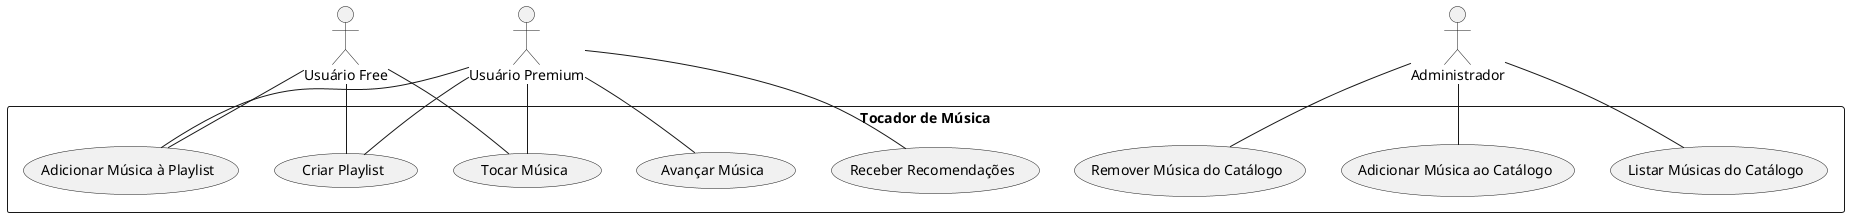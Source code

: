 @startuml
actor "Usuário Free" as Free
actor "Usuário Premium" as Premium
actor "Administrador" as Admin

rectangle "Tocador de Música" {
    usecase "Criar Playlist" as U1
    usecase "Adicionar Música à Playlist" as U2
    usecase "Tocar Música" as U3
    usecase "Avançar Música" as U4
    usecase "Receber Recomendações" as U5
    usecase "Adicionar Música ao Catálogo" as U6
    usecase "Remover Música do Catálogo" as U7
    usecase "Listar Músicas do Catálogo" as U8
}

Free -- U1
Free -- U2
Free -- U3
Premium -- U1
Premium -- U2
Premium -- U3
Premium -- U4
Premium -- U5
Admin -- U6
Admin -- U7
Admin -- U8

@enduml
